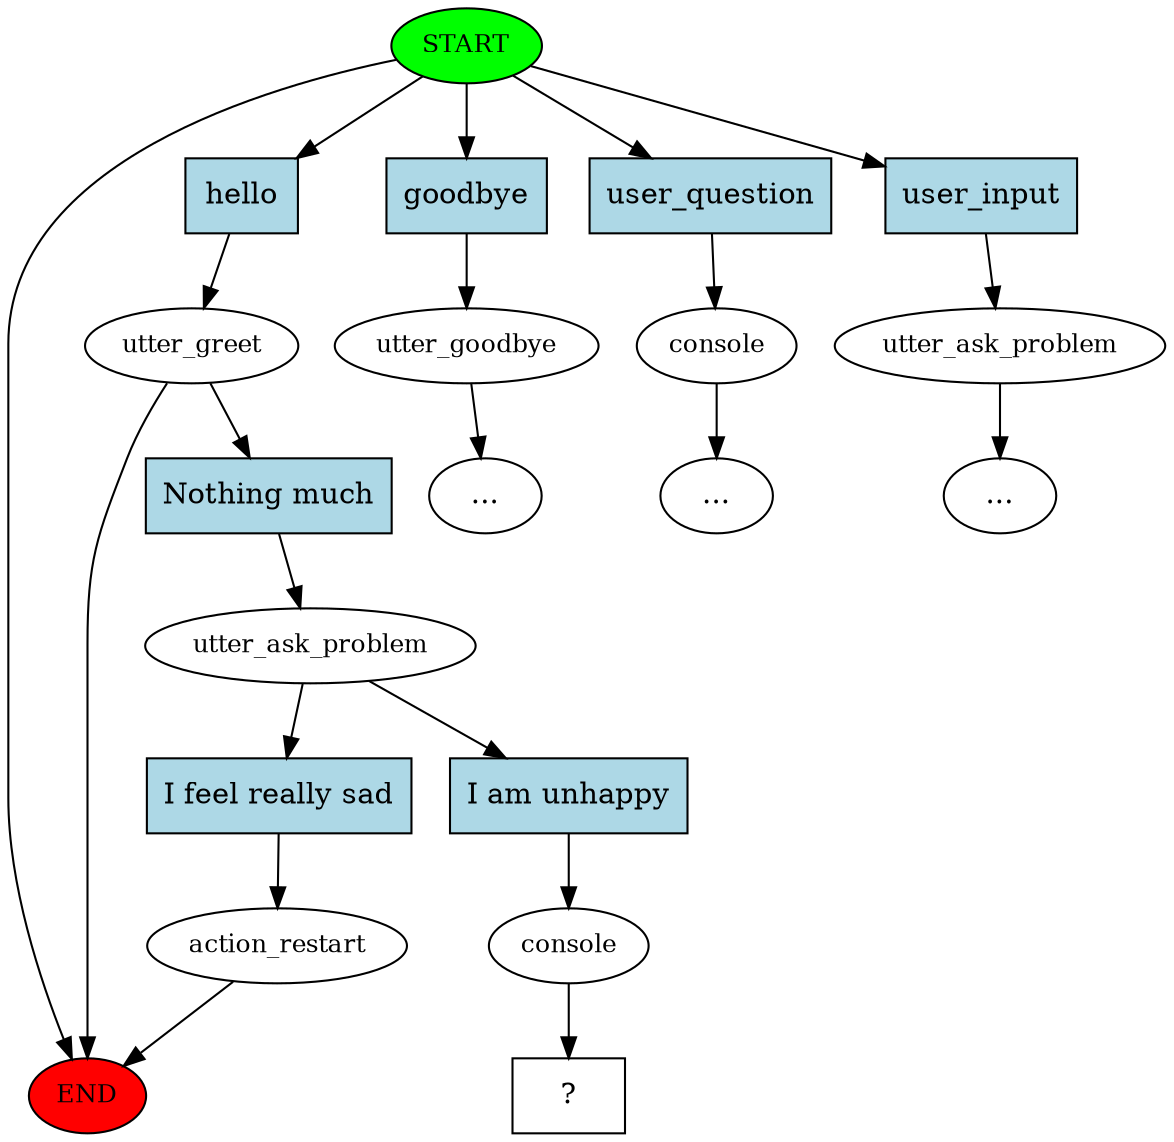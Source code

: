 digraph  {
0 [class="start active", fillcolor=green, fontsize=12, label=START, style=filled];
"-1" [class=end, fillcolor=red, fontsize=12, label=END, style=filled];
1 [class=active, fontsize=12, label=utter_greet];
2 [class="", fontsize=12, label=utter_goodbye];
"-3" [class=ellipsis, label="..."];
3 [class="", fontsize=12, label=console];
"-4" [class=ellipsis, label="..."];
4 [class="", fontsize=12, label=utter_ask_problem];
"-6" [class=ellipsis, label="..."];
7 [class=active, fontsize=12, label=utter_ask_problem];
8 [class="", fontsize=12, label=action_restart];
11 [class=active, fontsize=12, label=console];
12 [class="intent dashed active", label="  ?  ", shape=rect];
13 [class="intent active", fillcolor=lightblue, label=hello, shape=rect, style=filled];
14 [class=intent, fillcolor=lightblue, label=goodbye, shape=rect, style=filled];
15 [class=intent, fillcolor=lightblue, label=user_question, shape=rect, style=filled];
16 [class=intent, fillcolor=lightblue, label=user_input, shape=rect, style=filled];
17 [class="intent active", fillcolor=lightblue, label="Nothing much", shape=rect, style=filled];
18 [class=intent, fillcolor=lightblue, label="I feel really sad", shape=rect, style=filled];
19 [class="intent active", fillcolor=lightblue, label="I am unhappy", shape=rect, style=filled];
0 -> "-1"  [class="", key=NONE, label=""];
0 -> 13  [class=active, key=0];
0 -> 14  [class="", key=0];
0 -> 15  [class="", key=0];
0 -> 16  [class="", key=0];
1 -> "-1"  [class="", key=NONE, label=""];
1 -> 17  [class=active, key=0];
2 -> "-3"  [class="", key=NONE, label=""];
3 -> "-4"  [class="", key=NONE, label=""];
4 -> "-6"  [class="", key=NONE, label=""];
7 -> 18  [class="", key=0];
7 -> 19  [class=active, key=0];
8 -> "-1"  [class="", key=NONE, label=""];
11 -> 12  [class=active, key=NONE, label=""];
13 -> 1  [class=active, key=0];
14 -> 2  [class="", key=0];
15 -> 3  [class="", key=0];
16 -> 4  [class="", key=0];
17 -> 7  [class=active, key=0];
18 -> 8  [class="", key=0];
19 -> 11  [class=active, key=0];
}
